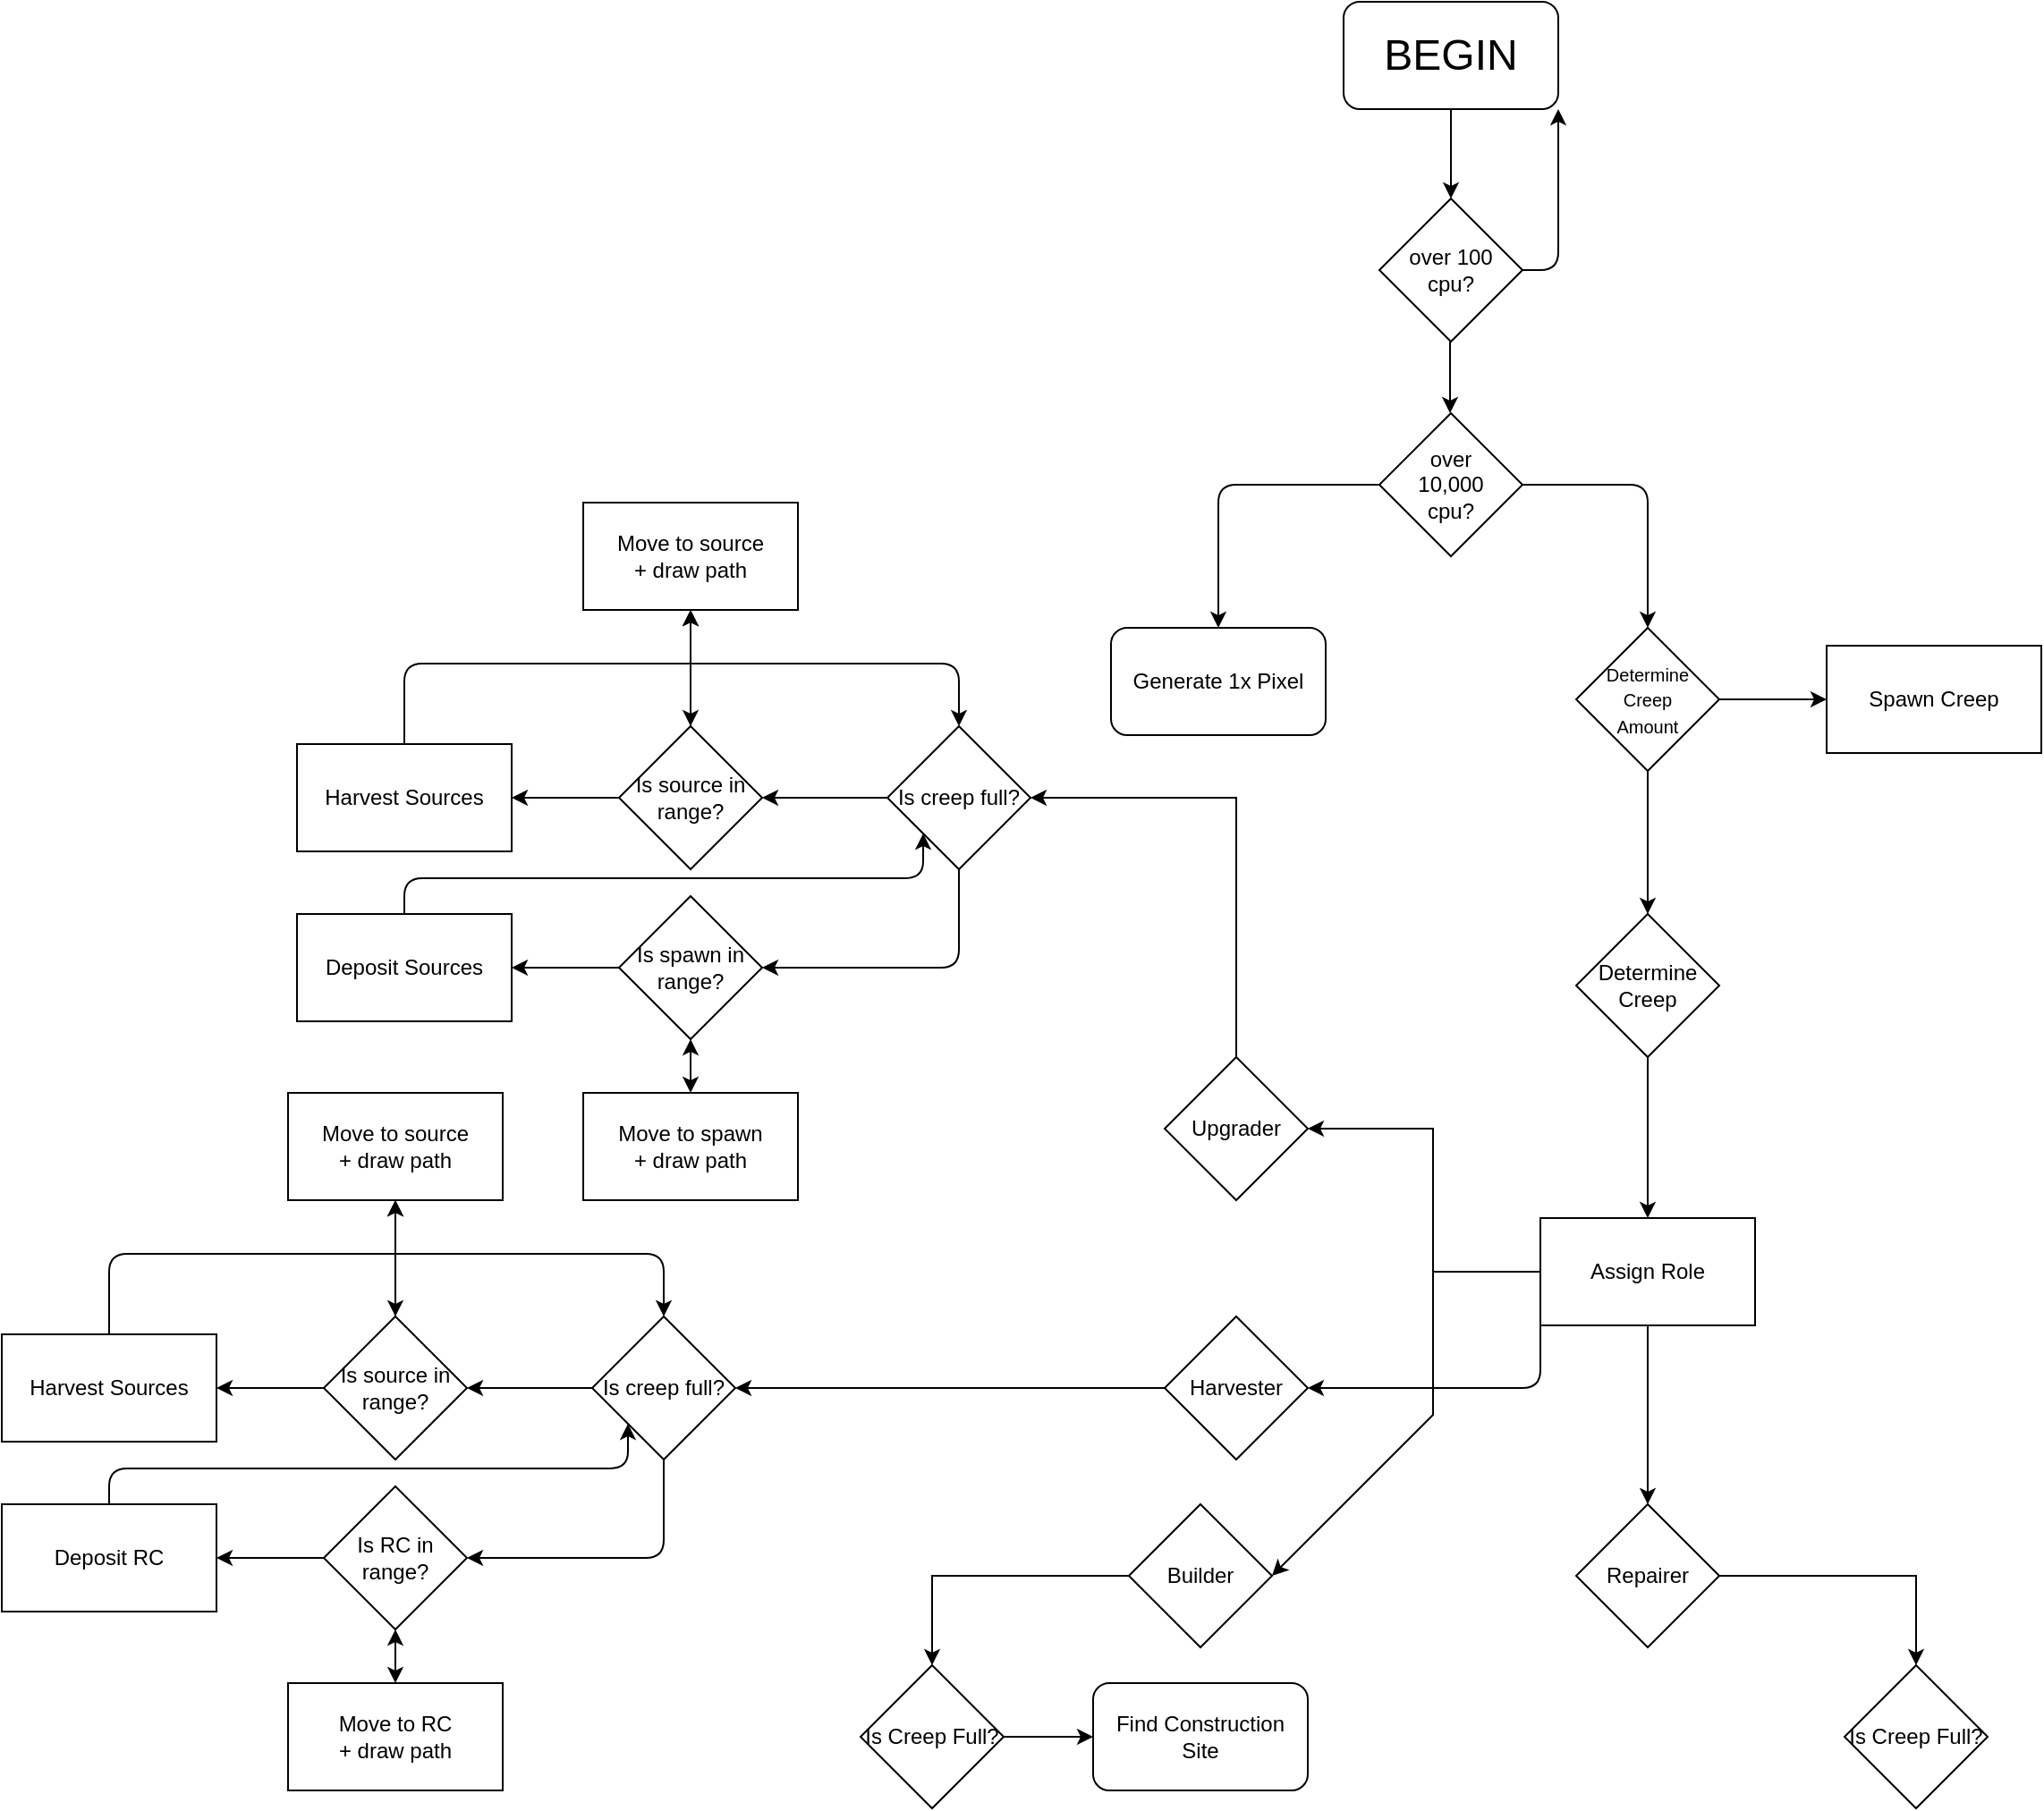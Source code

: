 <mxfile version="14.5.1" type="github">
  <diagram id="GXUMazLMIQt0c8SRPc_A" name="Page-1">
    <mxGraphModel dx="2310" dy="794" grid="1" gridSize="10" guides="1" tooltips="1" connect="1" arrows="1" fold="1" page="1" pageScale="1" pageWidth="827" pageHeight="1169" math="0" shadow="0">
      <root>
        <mxCell id="0" />
        <mxCell id="1" parent="0" />
        <mxCell id="FEsL2QqnnHN55kBFu1DB-2" value="&lt;font style=&quot;font-size: 24px&quot;&gt;BEGIN&lt;/font&gt;" style="rounded=1;whiteSpace=wrap;html=1;" parent="1" vertex="1">
          <mxGeometry x="430" y="90" width="120" height="60" as="geometry" />
        </mxCell>
        <mxCell id="duOF_iW3JtJ72vS7fKCg-2" value="" style="endArrow=classic;html=1;exitX=0.5;exitY=1;exitDx=0;exitDy=0;" parent="1" edge="1">
          <mxGeometry width="50" height="50" relative="1" as="geometry">
            <mxPoint x="489.5" y="280" as="sourcePoint" />
            <mxPoint x="489.5" y="320" as="targetPoint" />
          </mxGeometry>
        </mxCell>
        <mxCell id="duOF_iW3JtJ72vS7fKCg-5" value="" style="endArrow=classic;html=1;entryX=0.5;entryY=0;entryDx=0;entryDy=0;exitX=0.5;exitY=1;exitDx=0;exitDy=0;" parent="1" source="FEsL2QqnnHN55kBFu1DB-2" edge="1">
          <mxGeometry width="50" height="50" relative="1" as="geometry">
            <mxPoint x="390" y="310" as="sourcePoint" />
            <mxPoint x="490" y="200" as="targetPoint" />
          </mxGeometry>
        </mxCell>
        <mxCell id="duOF_iW3JtJ72vS7fKCg-6" value="over 100 &lt;br&gt;cpu?" style="rhombus;whiteSpace=wrap;html=1;" parent="1" vertex="1">
          <mxGeometry x="450" y="200" width="80" height="80" as="geometry" />
        </mxCell>
        <mxCell id="duOF_iW3JtJ72vS7fKCg-7" value="over &lt;br&gt;10,000&lt;br&gt;cpu?" style="rhombus;whiteSpace=wrap;html=1;" parent="1" vertex="1">
          <mxGeometry x="450" y="320" width="80" height="80" as="geometry" />
        </mxCell>
        <mxCell id="duOF_iW3JtJ72vS7fKCg-8" value="" style="endArrow=classic;html=1;entryX=0.5;entryY=0;entryDx=0;entryDy=0;" parent="1" edge="1">
          <mxGeometry width="50" height="50" relative="1" as="geometry">
            <mxPoint x="530" y="360" as="sourcePoint" />
            <mxPoint x="600" y="440" as="targetPoint" />
            <Array as="points">
              <mxPoint x="600" y="360" />
            </Array>
          </mxGeometry>
        </mxCell>
        <mxCell id="duOF_iW3JtJ72vS7fKCg-9" value="" style="endArrow=classic;html=1;exitX=1;exitY=0.5;exitDx=0;exitDy=0;entryX=1;entryY=1;entryDx=0;entryDy=0;" parent="1" source="duOF_iW3JtJ72vS7fKCg-6" target="FEsL2QqnnHN55kBFu1DB-2" edge="1">
          <mxGeometry width="50" height="50" relative="1" as="geometry">
            <mxPoint x="540" y="260" as="sourcePoint" />
            <mxPoint x="590" y="210" as="targetPoint" />
            <Array as="points">
              <mxPoint x="550" y="240" />
            </Array>
          </mxGeometry>
        </mxCell>
        <mxCell id="duOF_iW3JtJ72vS7fKCg-11" value="" style="endArrow=classic;html=1;exitX=0;exitY=0.5;exitDx=0;exitDy=0;" parent="1" source="duOF_iW3JtJ72vS7fKCg-7" edge="1">
          <mxGeometry width="50" height="50" relative="1" as="geometry">
            <mxPoint x="400" y="380" as="sourcePoint" />
            <mxPoint x="360" y="440" as="targetPoint" />
            <Array as="points">
              <mxPoint x="360" y="360" />
            </Array>
          </mxGeometry>
        </mxCell>
        <mxCell id="duOF_iW3JtJ72vS7fKCg-12" value="Generate 1x Pixel" style="rounded=1;whiteSpace=wrap;html=1;" parent="1" vertex="1">
          <mxGeometry x="300" y="440" width="120" height="60" as="geometry" />
        </mxCell>
        <mxCell id="duOF_iW3JtJ72vS7fKCg-16" value="" style="edgeStyle=orthogonalEdgeStyle;rounded=0;orthogonalLoop=1;jettySize=auto;html=1;" parent="1" source="duOF_iW3JtJ72vS7fKCg-13" target="duOF_iW3JtJ72vS7fKCg-15" edge="1">
          <mxGeometry relative="1" as="geometry" />
        </mxCell>
        <mxCell id="duOF_iW3JtJ72vS7fKCg-20" value="" style="edgeStyle=orthogonalEdgeStyle;rounded=0;orthogonalLoop=1;jettySize=auto;html=1;" parent="1" source="duOF_iW3JtJ72vS7fKCg-13" target="duOF_iW3JtJ72vS7fKCg-19" edge="1">
          <mxGeometry relative="1" as="geometry" />
        </mxCell>
        <mxCell id="duOF_iW3JtJ72vS7fKCg-13" value="&lt;font style=&quot;font-size: 10px&quot;&gt;Determine&lt;br&gt;Creep&lt;br&gt;Amount&lt;/font&gt;" style="rhombus;whiteSpace=wrap;html=1;" parent="1" vertex="1">
          <mxGeometry x="560" y="440" width="80" height="80" as="geometry" />
        </mxCell>
        <mxCell id="duOF_iW3JtJ72vS7fKCg-15" value="Spawn Creep" style="whiteSpace=wrap;html=1;" parent="1" vertex="1">
          <mxGeometry x="700" y="450" width="120" height="60" as="geometry" />
        </mxCell>
        <mxCell id="duOF_iW3JtJ72vS7fKCg-22" value="" style="edgeStyle=orthogonalEdgeStyle;rounded=0;orthogonalLoop=1;jettySize=auto;html=1;" parent="1" source="duOF_iW3JtJ72vS7fKCg-19" target="duOF_iW3JtJ72vS7fKCg-21" edge="1">
          <mxGeometry relative="1" as="geometry" />
        </mxCell>
        <mxCell id="duOF_iW3JtJ72vS7fKCg-19" value="Determine&lt;br&gt;Creep" style="rhombus;whiteSpace=wrap;html=1;" parent="1" vertex="1">
          <mxGeometry x="560" y="600" width="80" height="80" as="geometry" />
        </mxCell>
        <mxCell id="duOF_iW3JtJ72vS7fKCg-24" value="" style="edgeStyle=orthogonalEdgeStyle;rounded=0;orthogonalLoop=1;jettySize=auto;html=1;entryX=1;entryY=0.5;entryDx=0;entryDy=0;" parent="1" source="duOF_iW3JtJ72vS7fKCg-21" target="duOF_iW3JtJ72vS7fKCg-23" edge="1">
          <mxGeometry relative="1" as="geometry">
            <Array as="points">
              <mxPoint x="480" y="800" />
              <mxPoint x="480" y="720" />
            </Array>
          </mxGeometry>
        </mxCell>
        <mxCell id="duOF_iW3JtJ72vS7fKCg-31" value="" style="edgeStyle=orthogonalEdgeStyle;rounded=0;orthogonalLoop=1;jettySize=auto;html=1;strokeColor=#000000;entryX=0.5;entryY=0;entryDx=0;entryDy=0;" parent="1" source="duOF_iW3JtJ72vS7fKCg-21" target="duOF_iW3JtJ72vS7fKCg-30" edge="1">
          <mxGeometry relative="1" as="geometry">
            <Array as="points" />
          </mxGeometry>
        </mxCell>
        <mxCell id="duOF_iW3JtJ72vS7fKCg-21" value="Assign Role" style="whiteSpace=wrap;html=1;" parent="1" vertex="1">
          <mxGeometry x="540" y="770" width="120" height="60" as="geometry" />
        </mxCell>
        <mxCell id="duOF_iW3JtJ72vS7fKCg-41" value="" style="edgeStyle=orthogonalEdgeStyle;rounded=0;orthogonalLoop=1;jettySize=auto;html=1;strokeColor=#000000;" parent="1" source="duOF_iW3JtJ72vS7fKCg-23" target="duOF_iW3JtJ72vS7fKCg-40" edge="1">
          <mxGeometry relative="1" as="geometry">
            <Array as="points">
              <mxPoint x="370" y="535" />
            </Array>
          </mxGeometry>
        </mxCell>
        <mxCell id="duOF_iW3JtJ72vS7fKCg-23" value="Upgrader" style="rhombus;whiteSpace=wrap;html=1;" parent="1" vertex="1">
          <mxGeometry x="330" y="680" width="80" height="80" as="geometry" />
        </mxCell>
        <mxCell id="duOF_iW3JtJ72vS7fKCg-53" value="" style="edgeStyle=orthogonalEdgeStyle;rounded=0;orthogonalLoop=1;jettySize=auto;html=1;strokeColor=#000000;entryX=1;entryY=0.5;entryDx=0;entryDy=0;" parent="1" source="duOF_iW3JtJ72vS7fKCg-25" target="duOF_iW3JtJ72vS7fKCg-104" edge="1">
          <mxGeometry relative="1" as="geometry">
            <mxPoint x="280" y="850" as="targetPoint" />
          </mxGeometry>
        </mxCell>
        <mxCell id="duOF_iW3JtJ72vS7fKCg-25" value="Harvester" style="rhombus;whiteSpace=wrap;html=1;" parent="1" vertex="1">
          <mxGeometry x="330" y="825" width="80" height="80" as="geometry" />
        </mxCell>
        <mxCell id="duOF_iW3JtJ72vS7fKCg-27" value="" style="endArrow=classic;html=1;entryX=1;entryY=0.5;entryDx=0;entryDy=0;exitX=0;exitY=1;exitDx=0;exitDy=0;" parent="1" source="duOF_iW3JtJ72vS7fKCg-21" target="duOF_iW3JtJ72vS7fKCg-25" edge="1">
          <mxGeometry width="50" height="50" relative="1" as="geometry">
            <mxPoint x="540" y="840" as="sourcePoint" />
            <mxPoint x="600" y="770" as="targetPoint" />
            <Array as="points">
              <mxPoint x="540" y="865" />
            </Array>
          </mxGeometry>
        </mxCell>
        <mxCell id="duOF_iW3JtJ72vS7fKCg-45" value="" style="edgeStyle=orthogonalEdgeStyle;rounded=0;orthogonalLoop=1;jettySize=auto;html=1;strokeColor=#000000;" parent="1" source="duOF_iW3JtJ72vS7fKCg-28" target="duOF_iW3JtJ72vS7fKCg-44" edge="1">
          <mxGeometry relative="1" as="geometry" />
        </mxCell>
        <mxCell id="duOF_iW3JtJ72vS7fKCg-28" value="Builder" style="rhombus;whiteSpace=wrap;html=1;" parent="1" vertex="1">
          <mxGeometry x="310" y="930" width="80" height="80" as="geometry" />
        </mxCell>
        <mxCell id="duOF_iW3JtJ72vS7fKCg-29" value="" style="endArrow=classic;html=1;entryX=1;entryY=0.5;entryDx=0;entryDy=0;rounded=0;" parent="1" target="duOF_iW3JtJ72vS7fKCg-28" edge="1">
          <mxGeometry width="50" height="50" relative="1" as="geometry">
            <mxPoint x="480" y="800" as="sourcePoint" />
            <mxPoint x="560" y="870" as="targetPoint" />
            <Array as="points">
              <mxPoint x="480" y="880" />
            </Array>
          </mxGeometry>
        </mxCell>
        <mxCell id="duOF_iW3JtJ72vS7fKCg-52" value="" style="edgeStyle=orthogonalEdgeStyle;rounded=0;orthogonalLoop=1;jettySize=auto;html=1;strokeColor=#000000;" parent="1" source="duOF_iW3JtJ72vS7fKCg-30" target="duOF_iW3JtJ72vS7fKCg-49" edge="1">
          <mxGeometry relative="1" as="geometry" />
        </mxCell>
        <mxCell id="duOF_iW3JtJ72vS7fKCg-30" value="Repairer" style="rhombus;whiteSpace=wrap;html=1;" parent="1" vertex="1">
          <mxGeometry x="560" y="930" width="80" height="80" as="geometry" />
        </mxCell>
        <mxCell id="duOF_iW3JtJ72vS7fKCg-57" value="" style="edgeStyle=orthogonalEdgeStyle;rounded=0;orthogonalLoop=1;jettySize=auto;html=1;strokeColor=#000000;" parent="1" source="duOF_iW3JtJ72vS7fKCg-40" target="duOF_iW3JtJ72vS7fKCg-56" edge="1">
          <mxGeometry relative="1" as="geometry" />
        </mxCell>
        <mxCell id="duOF_iW3JtJ72vS7fKCg-40" value="Is creep full?" style="rhombus;whiteSpace=wrap;html=1;" parent="1" vertex="1">
          <mxGeometry x="175" y="495" width="80" height="80" as="geometry" />
        </mxCell>
        <mxCell id="d9rtya8YWrpAKZP6m5c3-3" value="" style="edgeStyle=orthogonalEdgeStyle;rounded=0;orthogonalLoop=1;jettySize=auto;html=1;" edge="1" parent="1" source="duOF_iW3JtJ72vS7fKCg-44" target="d9rtya8YWrpAKZP6m5c3-2">
          <mxGeometry relative="1" as="geometry" />
        </mxCell>
        <mxCell id="duOF_iW3JtJ72vS7fKCg-44" value="Is Creep Full?" style="rhombus;whiteSpace=wrap;html=1;" parent="1" vertex="1">
          <mxGeometry x="160" y="1020" width="80" height="80" as="geometry" />
        </mxCell>
        <mxCell id="duOF_iW3JtJ72vS7fKCg-49" value="&lt;span&gt;Is Creep Full?&lt;/span&gt;" style="rhombus;whiteSpace=wrap;html=1;" parent="1" vertex="1">
          <mxGeometry x="710" y="1020" width="80" height="80" as="geometry" />
        </mxCell>
        <mxCell id="duOF_iW3JtJ72vS7fKCg-59" value="" style="edgeStyle=orthogonalEdgeStyle;rounded=0;orthogonalLoop=1;jettySize=auto;html=1;strokeColor=#000000;" parent="1" source="duOF_iW3JtJ72vS7fKCg-56" target="duOF_iW3JtJ72vS7fKCg-58" edge="1">
          <mxGeometry relative="1" as="geometry" />
        </mxCell>
        <mxCell id="duOF_iW3JtJ72vS7fKCg-62" value="" style="edgeStyle=orthogonalEdgeStyle;rounded=0;orthogonalLoop=1;jettySize=auto;html=1;strokeColor=#000000;" parent="1" source="duOF_iW3JtJ72vS7fKCg-56" target="duOF_iW3JtJ72vS7fKCg-61" edge="1">
          <mxGeometry relative="1" as="geometry" />
        </mxCell>
        <mxCell id="duOF_iW3JtJ72vS7fKCg-56" value="Is source in range?" style="rhombus;whiteSpace=wrap;html=1;" parent="1" vertex="1">
          <mxGeometry x="25" y="495" width="80" height="80" as="geometry" />
        </mxCell>
        <mxCell id="duOF_iW3JtJ72vS7fKCg-58" value="Move to source&lt;br&gt;+ draw path" style="whiteSpace=wrap;html=1;" parent="1" vertex="1">
          <mxGeometry x="5" y="370" width="120" height="60" as="geometry" />
        </mxCell>
        <mxCell id="duOF_iW3JtJ72vS7fKCg-60" value="" style="endArrow=classic;startArrow=classic;html=1;strokeColor=#000000;entryX=0.5;entryY=1;entryDx=0;entryDy=0;exitX=0.5;exitY=0;exitDx=0;exitDy=0;" parent="1" source="duOF_iW3JtJ72vS7fKCg-56" target="duOF_iW3JtJ72vS7fKCg-58" edge="1">
          <mxGeometry width="50" height="50" relative="1" as="geometry">
            <mxPoint x="45" y="550" as="sourcePoint" />
            <mxPoint x="95" y="500" as="targetPoint" />
          </mxGeometry>
        </mxCell>
        <mxCell id="duOF_iW3JtJ72vS7fKCg-61" value="Harvest Sources" style="whiteSpace=wrap;html=1;" parent="1" vertex="1">
          <mxGeometry x="-155" y="505" width="120" height="60" as="geometry" />
        </mxCell>
        <mxCell id="duOF_iW3JtJ72vS7fKCg-63" value="" style="endArrow=classic;html=1;strokeColor=#000000;entryX=0.5;entryY=0;entryDx=0;entryDy=0;exitX=0.5;exitY=0;exitDx=0;exitDy=0;" parent="1" source="duOF_iW3JtJ72vS7fKCg-61" target="duOF_iW3JtJ72vS7fKCg-40" edge="1">
          <mxGeometry width="50" height="50" relative="1" as="geometry">
            <mxPoint x="-95" y="500" as="sourcePoint" />
            <mxPoint x="-65" y="450" as="targetPoint" />
            <Array as="points">
              <mxPoint x="-95" y="460" />
              <mxPoint x="215" y="460" />
            </Array>
          </mxGeometry>
        </mxCell>
        <mxCell id="duOF_iW3JtJ72vS7fKCg-65" value="" style="endArrow=classic;html=1;strokeColor=#000000;exitX=0.5;exitY=1;exitDx=0;exitDy=0;entryX=1;entryY=0.5;entryDx=0;entryDy=0;" parent="1" source="duOF_iW3JtJ72vS7fKCg-40" target="duOF_iW3JtJ72vS7fKCg-66" edge="1">
          <mxGeometry width="50" height="50" relative="1" as="geometry">
            <mxPoint x="45" y="670" as="sourcePoint" />
            <mxPoint x="85" y="630" as="targetPoint" />
            <Array as="points">
              <mxPoint x="215" y="630" />
            </Array>
          </mxGeometry>
        </mxCell>
        <mxCell id="duOF_iW3JtJ72vS7fKCg-68" value="" style="edgeStyle=orthogonalEdgeStyle;rounded=0;orthogonalLoop=1;jettySize=auto;html=1;strokeColor=#000000;" parent="1" source="duOF_iW3JtJ72vS7fKCg-66" target="duOF_iW3JtJ72vS7fKCg-67" edge="1">
          <mxGeometry relative="1" as="geometry" />
        </mxCell>
        <mxCell id="duOF_iW3JtJ72vS7fKCg-66" value="Is spawn in range?" style="rhombus;whiteSpace=wrap;html=1;" parent="1" vertex="1">
          <mxGeometry x="25" y="590" width="80" height="80" as="geometry" />
        </mxCell>
        <mxCell id="duOF_iW3JtJ72vS7fKCg-67" value="Deposit Sources" style="whiteSpace=wrap;html=1;" parent="1" vertex="1">
          <mxGeometry x="-155" y="600" width="120" height="60" as="geometry" />
        </mxCell>
        <mxCell id="duOF_iW3JtJ72vS7fKCg-69" value="" style="endArrow=classic;html=1;strokeColor=#000000;exitX=0.5;exitY=0;exitDx=0;exitDy=0;entryX=0;entryY=1;entryDx=0;entryDy=0;" parent="1" source="duOF_iW3JtJ72vS7fKCg-67" target="duOF_iW3JtJ72vS7fKCg-40" edge="1">
          <mxGeometry width="50" height="50" relative="1" as="geometry">
            <mxPoint x="-315" y="560" as="sourcePoint" />
            <mxPoint x="-265" y="510" as="targetPoint" />
            <Array as="points">
              <mxPoint x="-95" y="580" />
              <mxPoint x="5" y="580" />
              <mxPoint x="105" y="580" />
              <mxPoint x="135" y="580" />
              <mxPoint x="145" y="580" />
              <mxPoint x="195" y="580" />
            </Array>
          </mxGeometry>
        </mxCell>
        <mxCell id="duOF_iW3JtJ72vS7fKCg-70" value="Move to spawn&lt;br&gt;+ draw path" style="whiteSpace=wrap;html=1;" parent="1" vertex="1">
          <mxGeometry x="5" y="700" width="120" height="60" as="geometry" />
        </mxCell>
        <mxCell id="duOF_iW3JtJ72vS7fKCg-71" value="" style="endArrow=classic;startArrow=classic;html=1;strokeColor=#000000;entryX=0.5;entryY=1;entryDx=0;entryDy=0;" parent="1" source="duOF_iW3JtJ72vS7fKCg-70" target="duOF_iW3JtJ72vS7fKCg-66" edge="1">
          <mxGeometry width="50" height="50" relative="1" as="geometry">
            <mxPoint x="-170" y="760" as="sourcePoint" />
            <mxPoint x="-120" y="710" as="targetPoint" />
          </mxGeometry>
        </mxCell>
        <mxCell id="duOF_iW3JtJ72vS7fKCg-103" value="" style="edgeStyle=orthogonalEdgeStyle;rounded=0;orthogonalLoop=1;jettySize=auto;html=1;strokeColor=#000000;" parent="1" source="duOF_iW3JtJ72vS7fKCg-104" target="duOF_iW3JtJ72vS7fKCg-107" edge="1">
          <mxGeometry relative="1" as="geometry" />
        </mxCell>
        <mxCell id="duOF_iW3JtJ72vS7fKCg-104" value="Is creep full?" style="rhombus;whiteSpace=wrap;html=1;" parent="1" vertex="1">
          <mxGeometry x="10" y="825" width="80" height="80" as="geometry" />
        </mxCell>
        <mxCell id="duOF_iW3JtJ72vS7fKCg-105" value="" style="edgeStyle=orthogonalEdgeStyle;rounded=0;orthogonalLoop=1;jettySize=auto;html=1;strokeColor=#000000;" parent="1" source="duOF_iW3JtJ72vS7fKCg-107" target="duOF_iW3JtJ72vS7fKCg-108" edge="1">
          <mxGeometry relative="1" as="geometry" />
        </mxCell>
        <mxCell id="duOF_iW3JtJ72vS7fKCg-106" value="" style="edgeStyle=orthogonalEdgeStyle;rounded=0;orthogonalLoop=1;jettySize=auto;html=1;strokeColor=#000000;" parent="1" source="duOF_iW3JtJ72vS7fKCg-107" target="duOF_iW3JtJ72vS7fKCg-110" edge="1">
          <mxGeometry relative="1" as="geometry" />
        </mxCell>
        <mxCell id="duOF_iW3JtJ72vS7fKCg-107" value="Is source in range?" style="rhombus;whiteSpace=wrap;html=1;" parent="1" vertex="1">
          <mxGeometry x="-140" y="825" width="80" height="80" as="geometry" />
        </mxCell>
        <mxCell id="duOF_iW3JtJ72vS7fKCg-108" value="Move to source&lt;br&gt;+ draw path" style="whiteSpace=wrap;html=1;" parent="1" vertex="1">
          <mxGeometry x="-160" y="700" width="120" height="60" as="geometry" />
        </mxCell>
        <mxCell id="duOF_iW3JtJ72vS7fKCg-109" value="" style="endArrow=classic;startArrow=classic;html=1;strokeColor=#000000;entryX=0.5;entryY=1;entryDx=0;entryDy=0;exitX=0.5;exitY=0;exitDx=0;exitDy=0;" parent="1" source="duOF_iW3JtJ72vS7fKCg-107" target="duOF_iW3JtJ72vS7fKCg-108" edge="1">
          <mxGeometry width="50" height="50" relative="1" as="geometry">
            <mxPoint x="-120" y="880" as="sourcePoint" />
            <mxPoint x="-70" y="830" as="targetPoint" />
          </mxGeometry>
        </mxCell>
        <mxCell id="duOF_iW3JtJ72vS7fKCg-110" value="Harvest Sources" style="whiteSpace=wrap;html=1;" parent="1" vertex="1">
          <mxGeometry x="-320" y="835" width="120" height="60" as="geometry" />
        </mxCell>
        <mxCell id="duOF_iW3JtJ72vS7fKCg-111" value="" style="endArrow=classic;html=1;strokeColor=#000000;entryX=0.5;entryY=0;entryDx=0;entryDy=0;exitX=0.5;exitY=0;exitDx=0;exitDy=0;" parent="1" source="duOF_iW3JtJ72vS7fKCg-110" target="duOF_iW3JtJ72vS7fKCg-104" edge="1">
          <mxGeometry width="50" height="50" relative="1" as="geometry">
            <mxPoint x="-260" y="830" as="sourcePoint" />
            <mxPoint x="-230" y="780" as="targetPoint" />
            <Array as="points">
              <mxPoint x="-260" y="790" />
              <mxPoint x="50" y="790" />
            </Array>
          </mxGeometry>
        </mxCell>
        <mxCell id="duOF_iW3JtJ72vS7fKCg-112" value="" style="endArrow=classic;html=1;strokeColor=#000000;exitX=0.5;exitY=1;exitDx=0;exitDy=0;entryX=1;entryY=0.5;entryDx=0;entryDy=0;" parent="1" source="duOF_iW3JtJ72vS7fKCg-104" target="duOF_iW3JtJ72vS7fKCg-114" edge="1">
          <mxGeometry width="50" height="50" relative="1" as="geometry">
            <mxPoint x="-120" y="1000" as="sourcePoint" />
            <mxPoint x="-80" y="960" as="targetPoint" />
            <Array as="points">
              <mxPoint x="50" y="960" />
            </Array>
          </mxGeometry>
        </mxCell>
        <mxCell id="duOF_iW3JtJ72vS7fKCg-113" value="" style="edgeStyle=orthogonalEdgeStyle;rounded=0;orthogonalLoop=1;jettySize=auto;html=1;strokeColor=#000000;" parent="1" source="duOF_iW3JtJ72vS7fKCg-114" target="duOF_iW3JtJ72vS7fKCg-115" edge="1">
          <mxGeometry relative="1" as="geometry" />
        </mxCell>
        <mxCell id="duOF_iW3JtJ72vS7fKCg-114" value="Is RC in range?" style="rhombus;whiteSpace=wrap;html=1;" parent="1" vertex="1">
          <mxGeometry x="-140" y="920" width="80" height="80" as="geometry" />
        </mxCell>
        <mxCell id="duOF_iW3JtJ72vS7fKCg-115" value="Deposit RC" style="whiteSpace=wrap;html=1;" parent="1" vertex="1">
          <mxGeometry x="-320" y="930" width="120" height="60" as="geometry" />
        </mxCell>
        <mxCell id="duOF_iW3JtJ72vS7fKCg-116" value="" style="endArrow=classic;html=1;strokeColor=#000000;exitX=0.5;exitY=0;exitDx=0;exitDy=0;entryX=0;entryY=1;entryDx=0;entryDy=0;" parent="1" source="duOF_iW3JtJ72vS7fKCg-115" target="duOF_iW3JtJ72vS7fKCg-104" edge="1">
          <mxGeometry width="50" height="50" relative="1" as="geometry">
            <mxPoint x="-480" y="890" as="sourcePoint" />
            <mxPoint x="-430" y="840" as="targetPoint" />
            <Array as="points">
              <mxPoint x="-260" y="910" />
              <mxPoint x="-160" y="910" />
              <mxPoint x="-60" y="910" />
              <mxPoint x="-30" y="910" />
              <mxPoint x="-20" y="910" />
              <mxPoint x="30" y="910" />
            </Array>
          </mxGeometry>
        </mxCell>
        <mxCell id="duOF_iW3JtJ72vS7fKCg-117" value="Move to RC&lt;br&gt;+ draw path" style="whiteSpace=wrap;html=1;" parent="1" vertex="1">
          <mxGeometry x="-160" y="1030" width="120" height="60" as="geometry" />
        </mxCell>
        <mxCell id="duOF_iW3JtJ72vS7fKCg-118" value="" style="endArrow=classic;startArrow=classic;html=1;strokeColor=#000000;entryX=0.5;entryY=1;entryDx=0;entryDy=0;" parent="1" source="duOF_iW3JtJ72vS7fKCg-117" target="duOF_iW3JtJ72vS7fKCg-114" edge="1">
          <mxGeometry width="50" height="50" relative="1" as="geometry">
            <mxPoint x="-335" y="1090" as="sourcePoint" />
            <mxPoint x="-285" y="1040" as="targetPoint" />
          </mxGeometry>
        </mxCell>
        <mxCell id="d9rtya8YWrpAKZP6m5c3-2" value="Find Construction Site" style="rounded=1;whiteSpace=wrap;html=1;" vertex="1" parent="1">
          <mxGeometry x="290" y="1030" width="120" height="60" as="geometry" />
        </mxCell>
      </root>
    </mxGraphModel>
  </diagram>
</mxfile>
